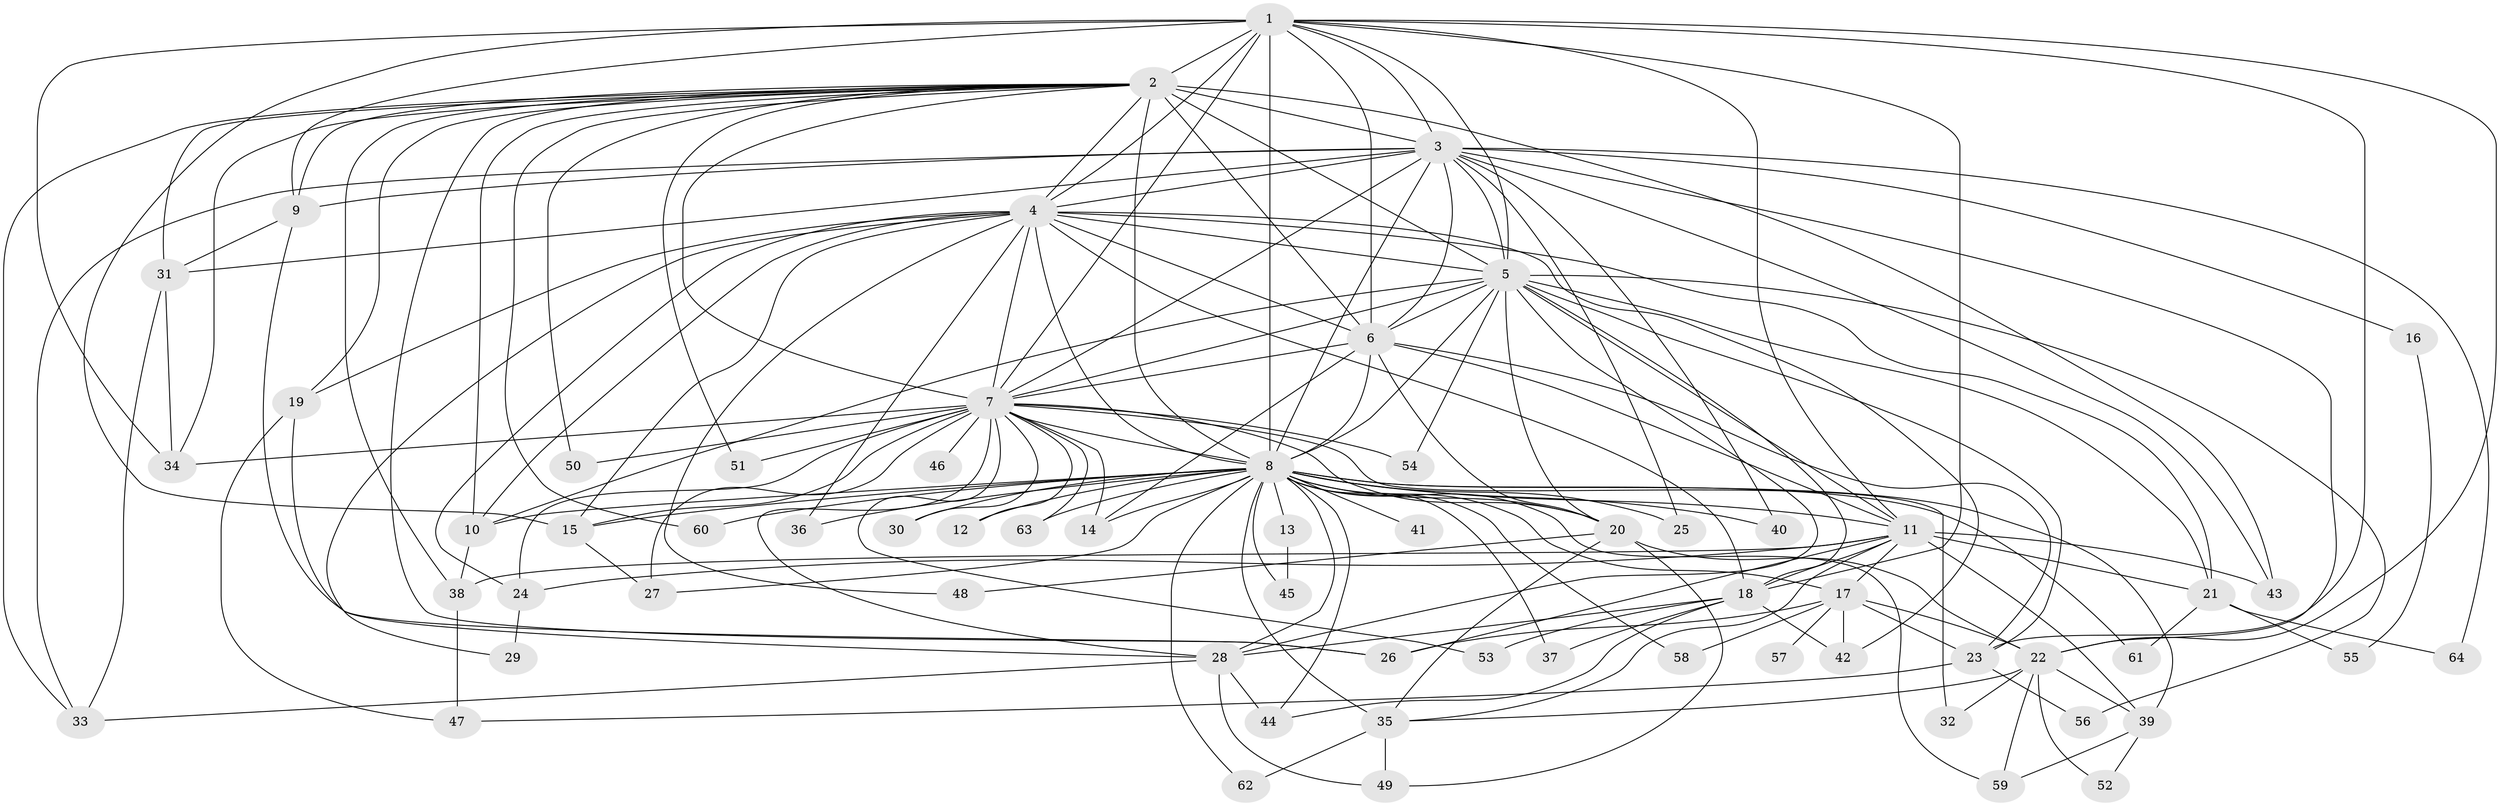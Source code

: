 // original degree distribution, {25: 0.0078125, 24: 0.0078125, 20: 0.0078125, 19: 0.0234375, 23: 0.0078125, 21: 0.0078125, 30: 0.0078125, 35: 0.0078125, 4: 0.078125, 3: 0.203125, 2: 0.5703125, 11: 0.0078125, 5: 0.0234375, 10: 0.0078125, 6: 0.0078125, 7: 0.0234375}
// Generated by graph-tools (version 1.1) at 2025/34/03/09/25 02:34:54]
// undirected, 64 vertices, 174 edges
graph export_dot {
graph [start="1"]
  node [color=gray90,style=filled];
  1;
  2;
  3;
  4;
  5;
  6;
  7;
  8;
  9;
  10;
  11;
  12;
  13;
  14;
  15;
  16;
  17;
  18;
  19;
  20;
  21;
  22;
  23;
  24;
  25;
  26;
  27;
  28;
  29;
  30;
  31;
  32;
  33;
  34;
  35;
  36;
  37;
  38;
  39;
  40;
  41;
  42;
  43;
  44;
  45;
  46;
  47;
  48;
  49;
  50;
  51;
  52;
  53;
  54;
  55;
  56;
  57;
  58;
  59;
  60;
  61;
  62;
  63;
  64;
  1 -- 2 [weight=11.0];
  1 -- 3 [weight=1.0];
  1 -- 4 [weight=1.0];
  1 -- 5 [weight=3.0];
  1 -- 6 [weight=2.0];
  1 -- 7 [weight=2.0];
  1 -- 8 [weight=4.0];
  1 -- 9 [weight=1.0];
  1 -- 11 [weight=2.0];
  1 -- 15 [weight=1.0];
  1 -- 18 [weight=8.0];
  1 -- 22 [weight=1.0];
  1 -- 23 [weight=1.0];
  1 -- 34 [weight=1.0];
  2 -- 3 [weight=3.0];
  2 -- 4 [weight=2.0];
  2 -- 5 [weight=3.0];
  2 -- 6 [weight=2.0];
  2 -- 7 [weight=2.0];
  2 -- 8 [weight=4.0];
  2 -- 9 [weight=1.0];
  2 -- 10 [weight=1.0];
  2 -- 19 [weight=1.0];
  2 -- 26 [weight=1.0];
  2 -- 31 [weight=1.0];
  2 -- 33 [weight=1.0];
  2 -- 34 [weight=1.0];
  2 -- 38 [weight=1.0];
  2 -- 43 [weight=1.0];
  2 -- 50 [weight=1.0];
  2 -- 51 [weight=1.0];
  2 -- 60 [weight=1.0];
  3 -- 4 [weight=1.0];
  3 -- 5 [weight=1.0];
  3 -- 6 [weight=1.0];
  3 -- 7 [weight=1.0];
  3 -- 8 [weight=2.0];
  3 -- 9 [weight=1.0];
  3 -- 16 [weight=1.0];
  3 -- 22 [weight=1.0];
  3 -- 25 [weight=1.0];
  3 -- 31 [weight=1.0];
  3 -- 33 [weight=1.0];
  3 -- 40 [weight=1.0];
  3 -- 43 [weight=1.0];
  3 -- 64 [weight=1.0];
  4 -- 5 [weight=1.0];
  4 -- 6 [weight=1.0];
  4 -- 7 [weight=1.0];
  4 -- 8 [weight=2.0];
  4 -- 10 [weight=1.0];
  4 -- 15 [weight=1.0];
  4 -- 18 [weight=1.0];
  4 -- 19 [weight=1.0];
  4 -- 21 [weight=1.0];
  4 -- 24 [weight=1.0];
  4 -- 29 [weight=1.0];
  4 -- 36 [weight=1.0];
  4 -- 42 [weight=1.0];
  4 -- 48 [weight=1.0];
  5 -- 6 [weight=3.0];
  5 -- 7 [weight=2.0];
  5 -- 8 [weight=2.0];
  5 -- 10 [weight=1.0];
  5 -- 11 [weight=1.0];
  5 -- 18 [weight=1.0];
  5 -- 20 [weight=1.0];
  5 -- 21 [weight=1.0];
  5 -- 23 [weight=1.0];
  5 -- 28 [weight=1.0];
  5 -- 54 [weight=1.0];
  5 -- 56 [weight=1.0];
  6 -- 7 [weight=1.0];
  6 -- 8 [weight=2.0];
  6 -- 11 [weight=6.0];
  6 -- 14 [weight=1.0];
  6 -- 20 [weight=1.0];
  6 -- 23 [weight=1.0];
  7 -- 8 [weight=3.0];
  7 -- 12 [weight=1.0];
  7 -- 14 [weight=1.0];
  7 -- 15 [weight=1.0];
  7 -- 20 [weight=1.0];
  7 -- 24 [weight=2.0];
  7 -- 27 [weight=1.0];
  7 -- 28 [weight=2.0];
  7 -- 30 [weight=1.0];
  7 -- 32 [weight=1.0];
  7 -- 34 [weight=1.0];
  7 -- 46 [weight=1.0];
  7 -- 50 [weight=1.0];
  7 -- 51 [weight=1.0];
  7 -- 53 [weight=1.0];
  7 -- 54 [weight=1.0];
  7 -- 63 [weight=1.0];
  8 -- 10 [weight=1.0];
  8 -- 11 [weight=2.0];
  8 -- 12 [weight=1.0];
  8 -- 13 [weight=1.0];
  8 -- 14 [weight=1.0];
  8 -- 15 [weight=1.0];
  8 -- 17 [weight=1.0];
  8 -- 20 [weight=1.0];
  8 -- 25 [weight=1.0];
  8 -- 27 [weight=1.0];
  8 -- 28 [weight=1.0];
  8 -- 30 [weight=1.0];
  8 -- 35 [weight=2.0];
  8 -- 36 [weight=1.0];
  8 -- 37 [weight=1.0];
  8 -- 39 [weight=1.0];
  8 -- 40 [weight=1.0];
  8 -- 41 [weight=1.0];
  8 -- 44 [weight=1.0];
  8 -- 45 [weight=1.0];
  8 -- 58 [weight=1.0];
  8 -- 59 [weight=1.0];
  8 -- 60 [weight=1.0];
  8 -- 61 [weight=1.0];
  8 -- 62 [weight=1.0];
  8 -- 63 [weight=1.0];
  9 -- 26 [weight=1.0];
  9 -- 31 [weight=1.0];
  10 -- 38 [weight=1.0];
  11 -- 17 [weight=1.0];
  11 -- 18 [weight=1.0];
  11 -- 21 [weight=1.0];
  11 -- 24 [weight=1.0];
  11 -- 26 [weight=3.0];
  11 -- 35 [weight=1.0];
  11 -- 38 [weight=1.0];
  11 -- 39 [weight=1.0];
  11 -- 43 [weight=1.0];
  13 -- 45 [weight=1.0];
  15 -- 27 [weight=1.0];
  16 -- 55 [weight=1.0];
  17 -- 22 [weight=1.0];
  17 -- 23 [weight=1.0];
  17 -- 26 [weight=1.0];
  17 -- 42 [weight=1.0];
  17 -- 57 [weight=1.0];
  17 -- 58 [weight=1.0];
  18 -- 28 [weight=1.0];
  18 -- 37 [weight=1.0];
  18 -- 42 [weight=1.0];
  18 -- 44 [weight=1.0];
  18 -- 53 [weight=1.0];
  19 -- 28 [weight=1.0];
  19 -- 47 [weight=1.0];
  20 -- 22 [weight=1.0];
  20 -- 35 [weight=1.0];
  20 -- 48 [weight=1.0];
  20 -- 49 [weight=1.0];
  21 -- 55 [weight=1.0];
  21 -- 61 [weight=1.0];
  21 -- 64 [weight=1.0];
  22 -- 32 [weight=1.0];
  22 -- 35 [weight=1.0];
  22 -- 39 [weight=1.0];
  22 -- 52 [weight=1.0];
  22 -- 59 [weight=1.0];
  23 -- 47 [weight=1.0];
  23 -- 56 [weight=1.0];
  24 -- 29 [weight=1.0];
  28 -- 33 [weight=1.0];
  28 -- 44 [weight=1.0];
  28 -- 49 [weight=1.0];
  31 -- 33 [weight=1.0];
  31 -- 34 [weight=1.0];
  35 -- 49 [weight=3.0];
  35 -- 62 [weight=1.0];
  38 -- 47 [weight=1.0];
  39 -- 52 [weight=1.0];
  39 -- 59 [weight=1.0];
}
